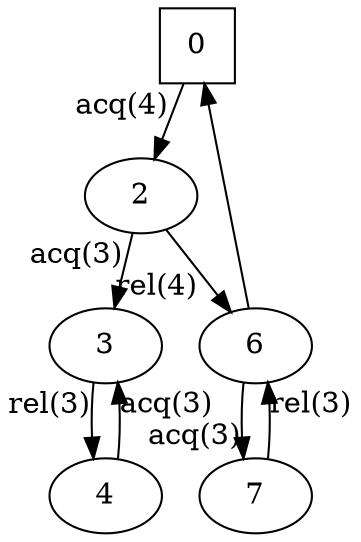 digraph auto_1{
0[shape=square];
2;
3;
4;
6;
7;
6 -> 7[xlabel="acq(3)"];
6 -> 0;
4 -> 3[xlabel="acq(3)"];
3 -> 4[xlabel="rel(3)"];
7 -> 6[xlabel="rel(3)"];
2 -> 3[xlabel="acq(3)"];
2 -> 6[xlabel="rel(4)"];
0 -> 2[xlabel="acq(4)"];
}
